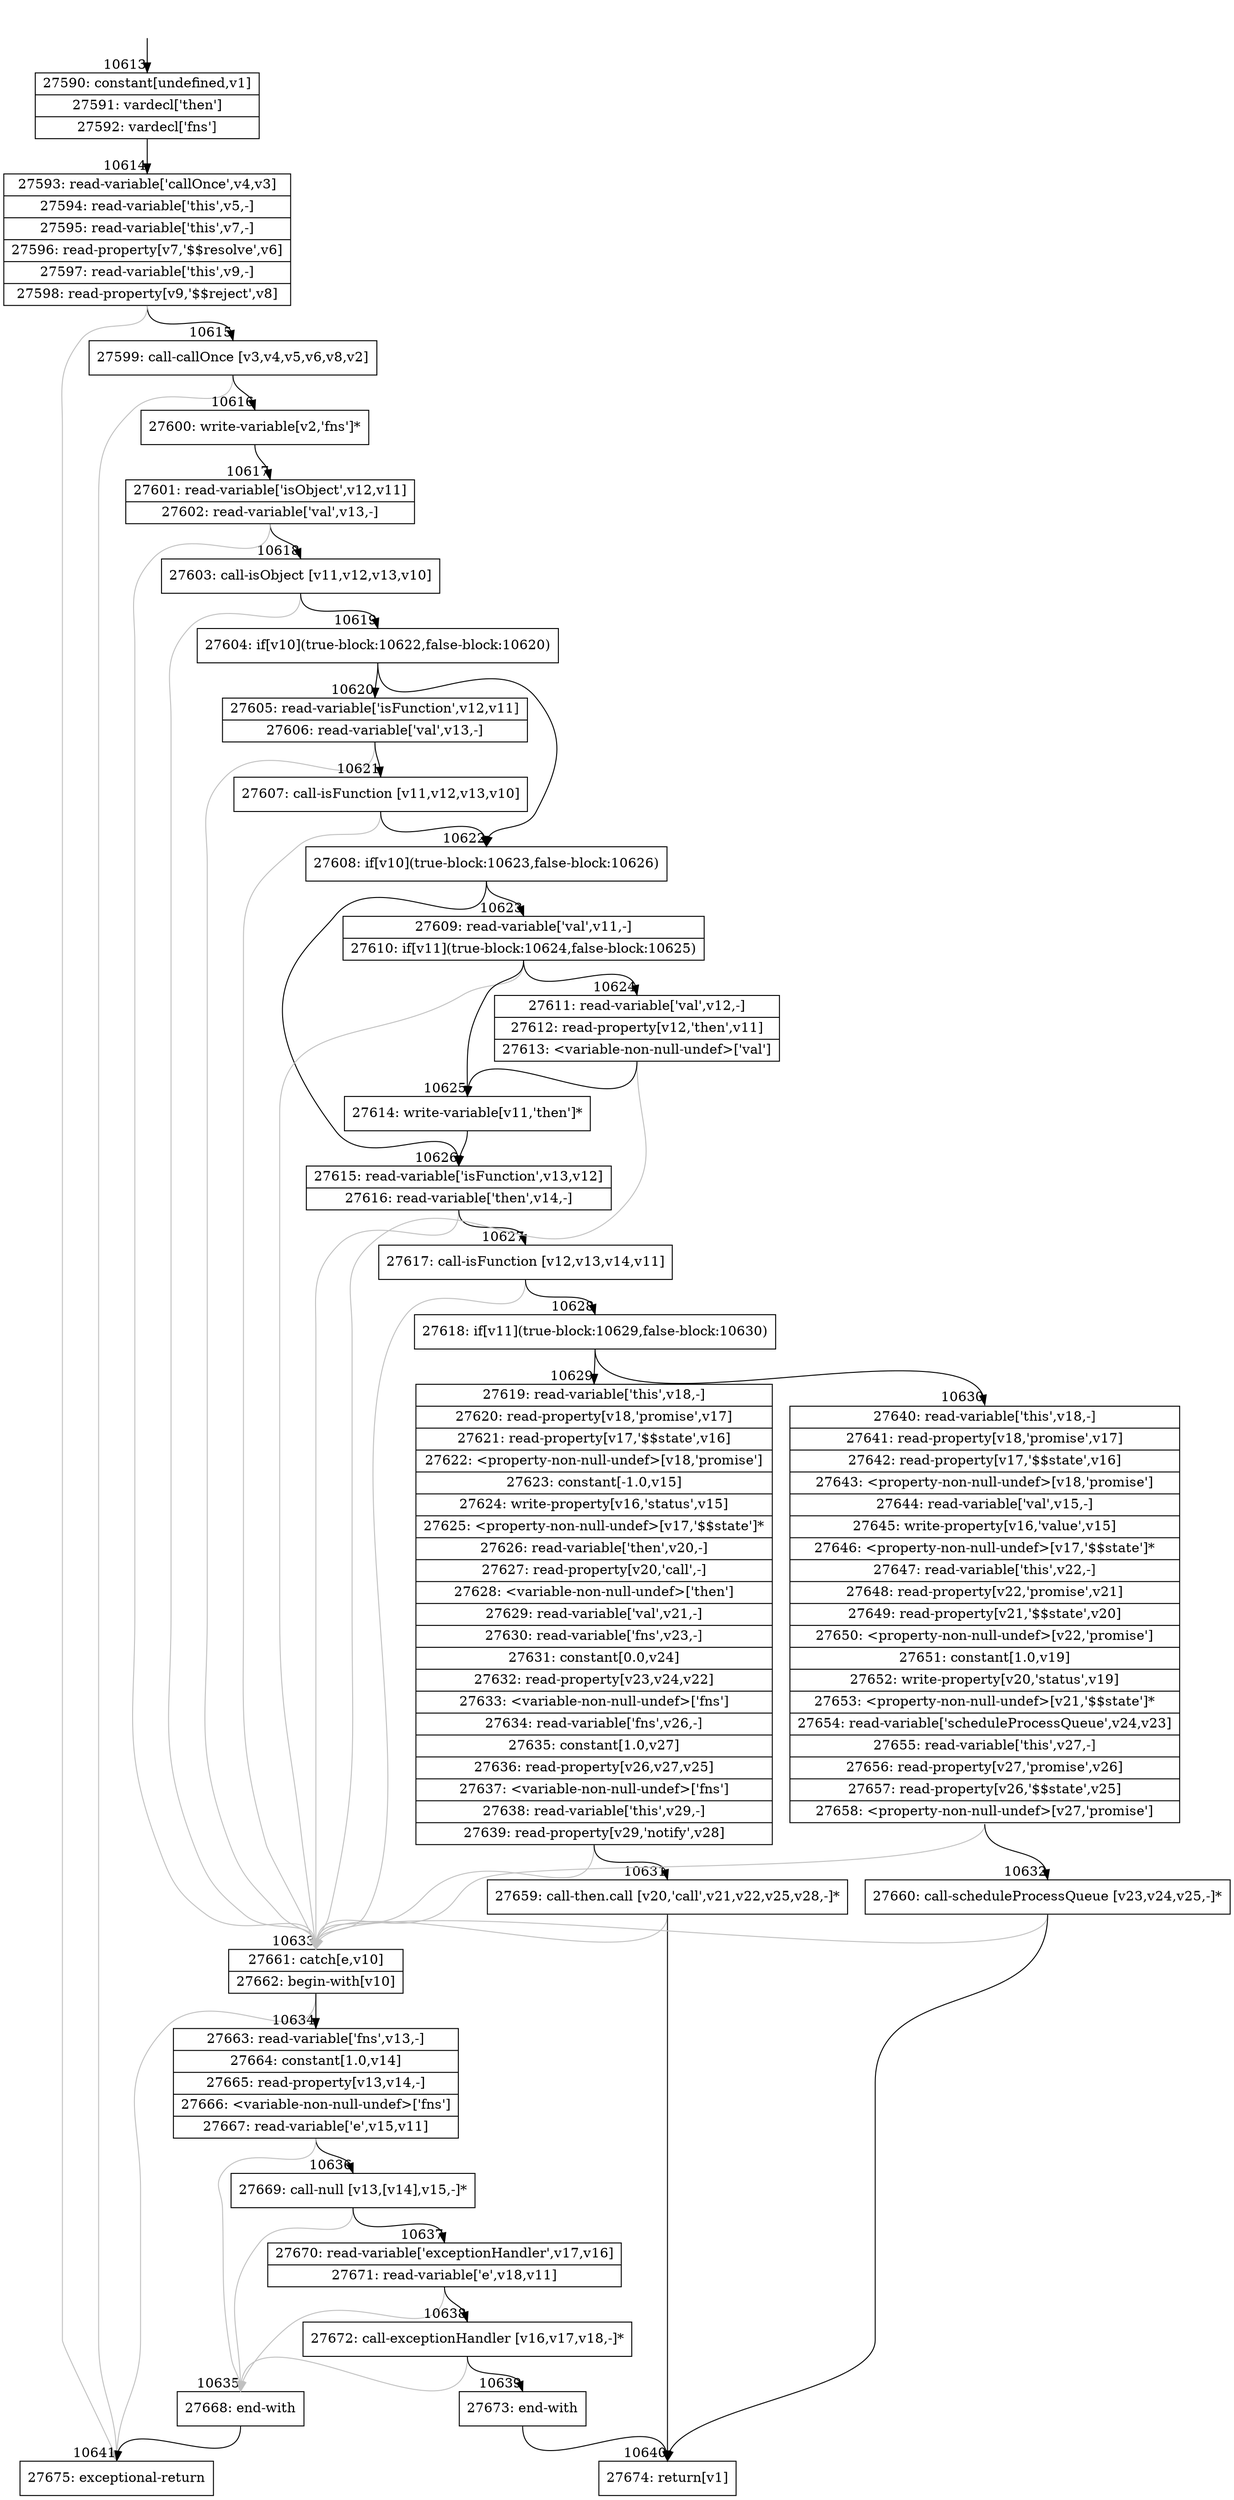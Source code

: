 digraph {
rankdir="TD"
BB_entry815[shape=none,label=""];
BB_entry815 -> BB10613 [tailport=s, headport=n, headlabel="    10613"]
BB10613 [shape=record label="{27590: constant[undefined,v1]|27591: vardecl['then']|27592: vardecl['fns']}" ] 
BB10613 -> BB10614 [tailport=s, headport=n, headlabel="      10614"]
BB10614 [shape=record label="{27593: read-variable['callOnce',v4,v3]|27594: read-variable['this',v5,-]|27595: read-variable['this',v7,-]|27596: read-property[v7,'$$resolve',v6]|27597: read-variable['this',v9,-]|27598: read-property[v9,'$$reject',v8]}" ] 
BB10614 -> BB10615 [tailport=s, headport=n, headlabel="      10615"]
BB10614 -> BB10641 [tailport=s, headport=n, color=gray, headlabel="      10641"]
BB10615 [shape=record label="{27599: call-callOnce [v3,v4,v5,v6,v8,v2]}" ] 
BB10615 -> BB10616 [tailport=s, headport=n, headlabel="      10616"]
BB10615 -> BB10641 [tailport=s, headport=n, color=gray]
BB10616 [shape=record label="{27600: write-variable[v2,'fns']*}" ] 
BB10616 -> BB10617 [tailport=s, headport=n, headlabel="      10617"]
BB10617 [shape=record label="{27601: read-variable['isObject',v12,v11]|27602: read-variable['val',v13,-]}" ] 
BB10617 -> BB10618 [tailport=s, headport=n, headlabel="      10618"]
BB10617 -> BB10633 [tailport=s, headport=n, color=gray, headlabel="      10633"]
BB10618 [shape=record label="{27603: call-isObject [v11,v12,v13,v10]}" ] 
BB10618 -> BB10619 [tailport=s, headport=n, headlabel="      10619"]
BB10618 -> BB10633 [tailport=s, headport=n, color=gray]
BB10619 [shape=record label="{27604: if[v10](true-block:10622,false-block:10620)}" ] 
BB10619 -> BB10622 [tailport=s, headport=n, headlabel="      10622"]
BB10619 -> BB10620 [tailport=s, headport=n, headlabel="      10620"]
BB10620 [shape=record label="{27605: read-variable['isFunction',v12,v11]|27606: read-variable['val',v13,-]}" ] 
BB10620 -> BB10621 [tailport=s, headport=n, headlabel="      10621"]
BB10620 -> BB10633 [tailport=s, headport=n, color=gray]
BB10621 [shape=record label="{27607: call-isFunction [v11,v12,v13,v10]}" ] 
BB10621 -> BB10622 [tailport=s, headport=n]
BB10621 -> BB10633 [tailport=s, headport=n, color=gray]
BB10622 [shape=record label="{27608: if[v10](true-block:10623,false-block:10626)}" ] 
BB10622 -> BB10623 [tailport=s, headport=n, headlabel="      10623"]
BB10622 -> BB10626 [tailport=s, headport=n, headlabel="      10626"]
BB10623 [shape=record label="{27609: read-variable['val',v11,-]|27610: if[v11](true-block:10624,false-block:10625)}" ] 
BB10623 -> BB10625 [tailport=s, headport=n, headlabel="      10625"]
BB10623 -> BB10624 [tailport=s, headport=n, headlabel="      10624"]
BB10623 -> BB10633 [tailport=s, headport=n, color=gray]
BB10624 [shape=record label="{27611: read-variable['val',v12,-]|27612: read-property[v12,'then',v11]|27613: \<variable-non-null-undef\>['val']}" ] 
BB10624 -> BB10625 [tailport=s, headport=n]
BB10624 -> BB10633 [tailport=s, headport=n, color=gray]
BB10625 [shape=record label="{27614: write-variable[v11,'then']*}" ] 
BB10625 -> BB10626 [tailport=s, headport=n]
BB10626 [shape=record label="{27615: read-variable['isFunction',v13,v12]|27616: read-variable['then',v14,-]}" ] 
BB10626 -> BB10627 [tailport=s, headport=n, headlabel="      10627"]
BB10626 -> BB10633 [tailport=s, headport=n, color=gray]
BB10627 [shape=record label="{27617: call-isFunction [v12,v13,v14,v11]}" ] 
BB10627 -> BB10628 [tailport=s, headport=n, headlabel="      10628"]
BB10627 -> BB10633 [tailport=s, headport=n, color=gray]
BB10628 [shape=record label="{27618: if[v11](true-block:10629,false-block:10630)}" ] 
BB10628 -> BB10629 [tailport=s, headport=n, headlabel="      10629"]
BB10628 -> BB10630 [tailport=s, headport=n, headlabel="      10630"]
BB10629 [shape=record label="{27619: read-variable['this',v18,-]|27620: read-property[v18,'promise',v17]|27621: read-property[v17,'$$state',v16]|27622: \<property-non-null-undef\>[v18,'promise']|27623: constant[-1.0,v15]|27624: write-property[v16,'status',v15]|27625: \<property-non-null-undef\>[v17,'$$state']*|27626: read-variable['then',v20,-]|27627: read-property[v20,'call',-]|27628: \<variable-non-null-undef\>['then']|27629: read-variable['val',v21,-]|27630: read-variable['fns',v23,-]|27631: constant[0.0,v24]|27632: read-property[v23,v24,v22]|27633: \<variable-non-null-undef\>['fns']|27634: read-variable['fns',v26,-]|27635: constant[1.0,v27]|27636: read-property[v26,v27,v25]|27637: \<variable-non-null-undef\>['fns']|27638: read-variable['this',v29,-]|27639: read-property[v29,'notify',v28]}" ] 
BB10629 -> BB10631 [tailport=s, headport=n, headlabel="      10631"]
BB10629 -> BB10633 [tailport=s, headport=n, color=gray]
BB10630 [shape=record label="{27640: read-variable['this',v18,-]|27641: read-property[v18,'promise',v17]|27642: read-property[v17,'$$state',v16]|27643: \<property-non-null-undef\>[v18,'promise']|27644: read-variable['val',v15,-]|27645: write-property[v16,'value',v15]|27646: \<property-non-null-undef\>[v17,'$$state']*|27647: read-variable['this',v22,-]|27648: read-property[v22,'promise',v21]|27649: read-property[v21,'$$state',v20]|27650: \<property-non-null-undef\>[v22,'promise']|27651: constant[1.0,v19]|27652: write-property[v20,'status',v19]|27653: \<property-non-null-undef\>[v21,'$$state']*|27654: read-variable['scheduleProcessQueue',v24,v23]|27655: read-variable['this',v27,-]|27656: read-property[v27,'promise',v26]|27657: read-property[v26,'$$state',v25]|27658: \<property-non-null-undef\>[v27,'promise']}" ] 
BB10630 -> BB10632 [tailport=s, headport=n, headlabel="      10632"]
BB10630 -> BB10633 [tailport=s, headport=n, color=gray]
BB10631 [shape=record label="{27659: call-then.call [v20,'call',v21,v22,v25,v28,-]*}" ] 
BB10631 -> BB10640 [tailport=s, headport=n, headlabel="      10640"]
BB10631 -> BB10633 [tailport=s, headport=n, color=gray]
BB10632 [shape=record label="{27660: call-scheduleProcessQueue [v23,v24,v25,-]*}" ] 
BB10632 -> BB10640 [tailport=s, headport=n]
BB10632 -> BB10633 [tailport=s, headport=n, color=gray]
BB10633 [shape=record label="{27661: catch[e,v10]|27662: begin-with[v10]}" ] 
BB10633 -> BB10634 [tailport=s, headport=n, headlabel="      10634"]
BB10633 -> BB10641 [tailport=s, headport=n, color=gray]
BB10634 [shape=record label="{27663: read-variable['fns',v13,-]|27664: constant[1.0,v14]|27665: read-property[v13,v14,-]|27666: \<variable-non-null-undef\>['fns']|27667: read-variable['e',v15,v11]}" ] 
BB10634 -> BB10636 [tailport=s, headport=n, headlabel="      10636"]
BB10634 -> BB10635 [tailport=s, headport=n, color=gray, headlabel="      10635"]
BB10635 [shape=record label="{27668: end-with}" ] 
BB10635 -> BB10641 [tailport=s, headport=n]
BB10636 [shape=record label="{27669: call-null [v13,[v14],v15,-]*}" ] 
BB10636 -> BB10637 [tailport=s, headport=n, headlabel="      10637"]
BB10636 -> BB10635 [tailport=s, headport=n, color=gray]
BB10637 [shape=record label="{27670: read-variable['exceptionHandler',v17,v16]|27671: read-variable['e',v18,v11]}" ] 
BB10637 -> BB10638 [tailport=s, headport=n, headlabel="      10638"]
BB10637 -> BB10635 [tailport=s, headport=n, color=gray]
BB10638 [shape=record label="{27672: call-exceptionHandler [v16,v17,v18,-]*}" ] 
BB10638 -> BB10639 [tailport=s, headport=n, headlabel="      10639"]
BB10638 -> BB10635 [tailport=s, headport=n, color=gray]
BB10639 [shape=record label="{27673: end-with}" ] 
BB10639 -> BB10640 [tailport=s, headport=n]
BB10640 [shape=record label="{27674: return[v1]}" ] 
BB10641 [shape=record label="{27675: exceptional-return}" ] 
//#$~ 14626
}
